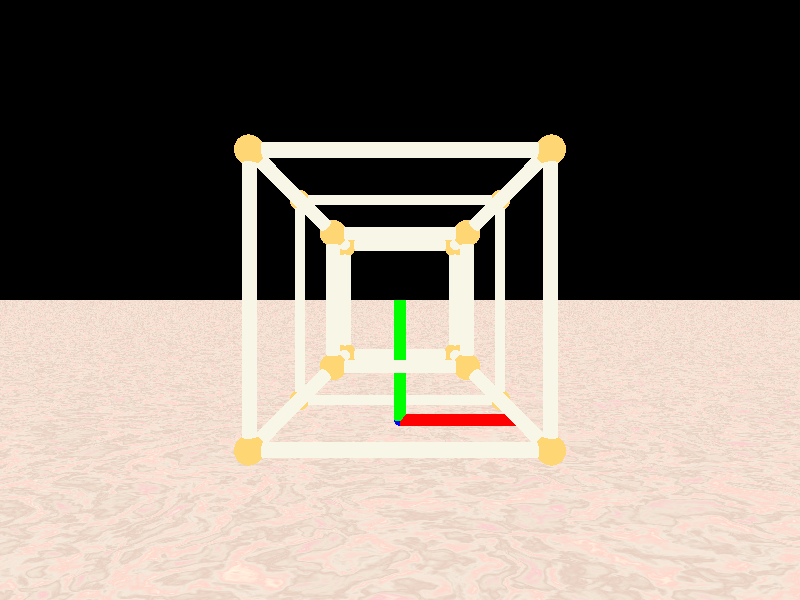 #include "colors.inc"
#include "woods.inc"
#include "stones.inc"
#include "metals.inc"
#include "golds.inc"
#include "glass.inc"

camera {
  sky <0,0,1>          
  location  <0,  1, -5>  
  look_at   <0.0,1.0,0.0>   
}

//Place a light
light_source {
  <0, 10,-10>  //Change this if you want to put the light at a different point
  color White
}

light_source {
  <0, 0,-100>  //Change this if you want to put the light at a different point
  color 0.5*White
}

#declare len = 1.0;

#declare v0 = <-len,0,len>;
#declare v1 = < len,0,len>;
#declare v2 = < len,2*len,len>;
#declare v3 = < -len,2*len,len>;

#declare v4 = <-len,0,-len>;
#declare v5 = < len,0,-len>;
#declare v6 = < len,2*len,-len>;
#declare v7 = < -len,2*len,-len>;

#declare v8  = <- 0.5*len, 0.5*len, 0.5*len>;
#declare v9  = <  0.5*len, 0.5*len, 0.5*len>;
#declare v10 = <  0.5*len, 1.5*len, 0.5*len>;
#declare v11 = < -0.5*len, 1.5*len, 0.5*len>;

#declare v12 = <- 0.5*len, 0.5*len, -0.5*len>;
#declare v13 = <  0.5*len, 0.5*len, -0.5*len>;
#declare v14 = <  0.5*len, 1.5*len, -0.5*len>;
#declare v15 = < -0.5*len, 1.5*len, -0.5*len>;

//Create a "floor"
plane {
  <0,1,0>,-1.1
  texture { T_Stone5 }
}

#declare cylRadius = 0.05;
#declare sphRadius = 0.1;

#declare node0 = sphere{v0, sphRadius};
#declare node1 = sphere{v1, sphRadius};
#declare node2 = sphere{v2, sphRadius};
#declare node3 = sphere{v3, sphRadius};
#declare node4 = sphere{v4, sphRadius};
#declare node5 = sphere{v5, sphRadius};
#declare node6 = sphere{v6, sphRadius};
#declare node7 = sphere{v7, sphRadius};

#declare node8  = sphere{v8, sphRadius};
#declare node9  = sphere{v9, sphRadius};
#declare node10 = sphere{v10, sphRadius};
#declare node11 = sphere{v11, sphRadius};
#declare node12 = sphere{v12, sphRadius};
#declare node13 = sphere{v13, sphRadius};
#declare node14 = sphere{v14, sphRadius};
#declare node15 = sphere{v15, sphRadius};


// Big Cube
#declare edge1 = cylinder{v0,v1, cylRadius};
#declare edge2 = cylinder{v0,v3, cylRadius};
#declare edge3 = cylinder{v0,v4, cylRadius};
#declare edge4 = cylinder{v1,v2, cylRadius};
#declare edge5 = cylinder{v1,v5, cylRadius};
#declare edge6 = cylinder{v2,v3, cylRadius};
#declare edge7 = cylinder{v2,v6, cylRadius};
#declare edge8 = cylinder{v3,v7, cylRadius};
#declare edge9  = cylinder{v4,v5, cylRadius};
#declare edge10 = cylinder{v4,v7, cylRadius};
#declare edge11 = cylinder{v5,v6, cylRadius};
#declare edge12 = cylinder{v6,v7, cylRadius};

// Bridges ...
#declare edge13 = cylinder{v0,v8, cylRadius};
#declare edge14 = cylinder{v1,v9, cylRadius};
#declare edge15 = cylinder{v2,v10, cylRadius};
#declare edge16 = cylinder{v3,v11, cylRadius};

#declare edge17 = cylinder{v4,v12, cylRadius};
#declare edge18 = cylinder{v5,v13, cylRadius};
#declare edge19 = cylinder{v6,v14, cylRadius};
#declare edge20 = cylinder{v7,v15, cylRadius};

// Smaller Cube

#declare edge21 = cylinder{v8,v9, cylRadius};
#declare edge22 = cylinder{v8,v11, cylRadius};
#declare edge23 = cylinder{v8,v12, cylRadius};

#declare edge24 = cylinder{v9,v10, cylRadius};
#declare edge25 = cylinder{v9,v13, cylRadius};

#declare edge26 = cylinder{v10,v11, cylRadius};
#declare edge27 = cylinder{v10,v14, cylRadius};

#declare edge28 = cylinder{v11,v15, cylRadius};

#declare edge29 = cylinder{v12,v13, cylRadius};
#declare edge30 = cylinder{v12,v15, cylRadius};

#declare edge31 = cylinder{v13,v14, cylRadius};
#declare edge32 = cylinder{v14,v15, cylRadius};


#declare XAxis  = 
object {
     cylinder{<0,0,0> ,<1,0,0> , cylRadius}
     pigment { color Red }
};

#declare YAxis  = 
object {
     cylinder{<0,0,0> ,<0,1,0> , cylRadius}
     pigment { color Green }
};

#declare ZAxis  = 
object {
     cylinder{<0,0,0> ,<0,0,1> , cylRadius}
     pigment { color Blue }
};

#declare HexNodes = 
union { 
       object{node0}
       object{node1}
       object{node2}
       object{node3}
       object{node4}
       object{node5}
       object{node6}
       object{node7}

       object{node8}
       object{node9}
       object{node10}
       object{node11}
       object{node12}
       object{node13}
       object{node14}
       object{node15}
       texture {T_Gold_1A}
}

#declare HexEdges = 
union { 
       object{edge1}
       object{edge2}
       object{edge3}
       object{edge4}
       object{edge5}
       object{edge6}
       object{edge7}
       object{edge8}
       object{edge9}
       object{edge10}
       object{edge11}
       object{edge12}

       object{edge13}
       object{edge14}
       object{edge15}
       object{edge16}
       object{edge17}
       object{edge18}
       object{edge19}
       object{edge20}

       object{edge21}
       object{edge22}
       object{edge23}
       object{edge24}
       object{edge25}
       object{edge26}
       object{edge27}
       object{edge28}
       object{edge29}
       object{edge30}
       object{edge31}
       object{edge32}

       texture {T_Silver_1A}
}
  
#declare Scene = 
union {
     object{ XAxis }
     object{ YAxis }
     object{ ZAxis }
     object {HexNodes}
     object {HexEdges}
     rotate<0,360*clock,0>
}
Scene
